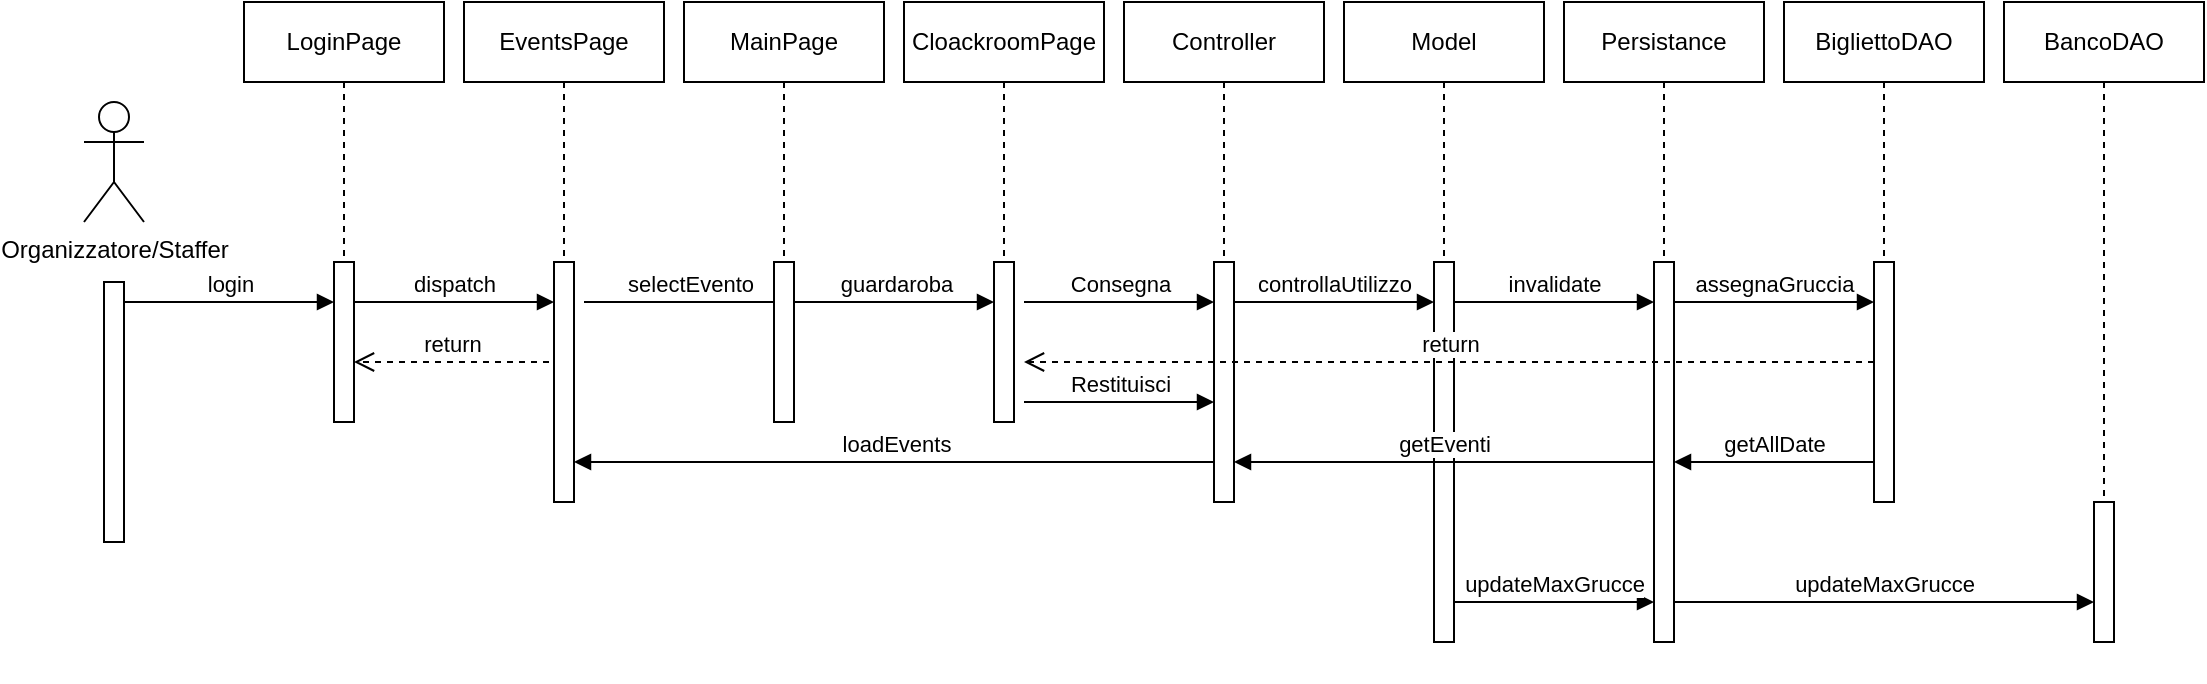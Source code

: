 <mxfile version="26.0.16">
  <diagram name="Page-1" id="qtzBd56Y72MIpkaMbCtu">
    <mxGraphModel dx="1574" dy="965" grid="1" gridSize="10" guides="1" tooltips="1" connect="1" arrows="1" fold="1" page="1" pageScale="1" pageWidth="1169" pageHeight="827" math="0" shadow="0">
      <root>
        <mxCell id="0" />
        <mxCell id="1" parent="0" />
        <mxCell id="7uTut0DsjVxzeyFyZjMN-1" value="Organizzatore/Staffer" style="shape=umlActor;verticalLabelPosition=bottom;verticalAlign=top;html=1;" vertex="1" parent="1">
          <mxGeometry x="1200" y="90" width="30" height="60" as="geometry" />
        </mxCell>
        <mxCell id="7uTut0DsjVxzeyFyZjMN-2" value="" style="html=1;points=[[0,0,0,0,5],[0,1,0,0,-5],[1,0,0,0,5],[1,1,0,0,-5]];perimeter=orthogonalPerimeter;outlineConnect=0;targetShapes=umlLifeline;portConstraint=eastwest;newEdgeStyle={&quot;curved&quot;:0,&quot;rounded&quot;:0};" vertex="1" parent="1">
          <mxGeometry x="1210" y="180" width="10" height="130" as="geometry" />
        </mxCell>
        <mxCell id="7uTut0DsjVxzeyFyZjMN-3" value="login" style="html=1;verticalAlign=bottom;endArrow=block;edgeStyle=elbowEdgeStyle;elbow=vertical;curved=0;rounded=0;" edge="1" parent="1">
          <mxGeometry x="-0.003" relative="1" as="geometry">
            <mxPoint x="1220" y="190" as="sourcePoint" />
            <Array as="points">
              <mxPoint x="1305" y="190" />
            </Array>
            <mxPoint x="1325" y="190" as="targetPoint" />
            <mxPoint as="offset" />
          </mxGeometry>
        </mxCell>
        <mxCell id="7uTut0DsjVxzeyFyZjMN-4" value="" style="group" vertex="1" connectable="0" parent="1">
          <mxGeometry x="1280" y="40" width="100" height="210" as="geometry" />
        </mxCell>
        <mxCell id="7uTut0DsjVxzeyFyZjMN-5" value="LoginPage" style="shape=umlLifeline;perimeter=lifelinePerimeter;whiteSpace=wrap;html=1;container=0;dropTarget=0;collapsible=0;recursiveResize=0;outlineConnect=0;portConstraint=eastwest;newEdgeStyle={&quot;edgeStyle&quot;:&quot;elbowEdgeStyle&quot;,&quot;elbow&quot;:&quot;vertical&quot;,&quot;curved&quot;:0,&quot;rounded&quot;:0};" vertex="1" parent="7uTut0DsjVxzeyFyZjMN-4">
          <mxGeometry width="100" height="210" as="geometry" />
        </mxCell>
        <mxCell id="7uTut0DsjVxzeyFyZjMN-6" value="" style="html=1;points=[[0,0,0,0,5],[0,1,0,0,-5],[1,0,0,0,5],[1,1,0,0,-5]];perimeter=orthogonalPerimeter;outlineConnect=0;targetShapes=umlLifeline;portConstraint=eastwest;newEdgeStyle={&quot;curved&quot;:0,&quot;rounded&quot;:0};" vertex="1" parent="7uTut0DsjVxzeyFyZjMN-4">
          <mxGeometry x="45" y="130" width="10" height="80" as="geometry" />
        </mxCell>
        <mxCell id="7uTut0DsjVxzeyFyZjMN-7" value="return" style="html=1;verticalAlign=bottom;endArrow=open;dashed=1;endSize=8;curved=0;rounded=0;entryX=1.5;entryY=0.625;entryDx=0;entryDy=0;entryPerimeter=0;" edge="1" parent="7uTut0DsjVxzeyFyZjMN-4">
          <mxGeometry relative="1" as="geometry">
            <mxPoint x="152.5" y="180" as="sourcePoint" />
            <mxPoint x="55" y="180" as="targetPoint" />
          </mxGeometry>
        </mxCell>
        <mxCell id="7uTut0DsjVxzeyFyZjMN-8" value="dispatch" style="html=1;verticalAlign=bottom;endArrow=block;edgeStyle=elbowEdgeStyle;elbow=vertical;curved=0;rounded=0;" edge="1" parent="1" source="7uTut0DsjVxzeyFyZjMN-6" target="7uTut0DsjVxzeyFyZjMN-11">
          <mxGeometry relative="1" as="geometry">
            <mxPoint x="1340" y="190" as="sourcePoint" />
            <Array as="points">
              <mxPoint x="1390" y="190" />
            </Array>
            <mxPoint x="1430" y="190" as="targetPoint" />
          </mxGeometry>
        </mxCell>
        <mxCell id="7uTut0DsjVxzeyFyZjMN-9" value="" style="group" vertex="1" connectable="0" parent="1">
          <mxGeometry x="1390" y="40" width="100" height="270" as="geometry" />
        </mxCell>
        <mxCell id="7uTut0DsjVxzeyFyZjMN-10" value="EventsPage" style="shape=umlLifeline;perimeter=lifelinePerimeter;whiteSpace=wrap;html=1;container=0;dropTarget=0;collapsible=0;recursiveResize=0;outlineConnect=0;portConstraint=eastwest;newEdgeStyle={&quot;edgeStyle&quot;:&quot;elbowEdgeStyle&quot;,&quot;elbow&quot;:&quot;vertical&quot;,&quot;curved&quot;:0,&quot;rounded&quot;:0};" vertex="1" parent="7uTut0DsjVxzeyFyZjMN-9">
          <mxGeometry width="100" height="210" as="geometry" />
        </mxCell>
        <mxCell id="7uTut0DsjVxzeyFyZjMN-11" value="" style="html=1;points=[[0,0,0,0,5],[0,1,0,0,-5],[1,0,0,0,5],[1,1,0,0,-5]];perimeter=orthogonalPerimeter;outlineConnect=0;targetShapes=umlLifeline;portConstraint=eastwest;newEdgeStyle={&quot;curved&quot;:0,&quot;rounded&quot;:0};" vertex="1" parent="7uTut0DsjVxzeyFyZjMN-9">
          <mxGeometry x="45" y="130" width="10" height="120" as="geometry" />
        </mxCell>
        <mxCell id="7uTut0DsjVxzeyFyZjMN-12" value="selectEvento" style="html=1;verticalAlign=bottom;endArrow=block;edgeStyle=elbowEdgeStyle;elbow=vertical;curved=0;rounded=0;" edge="1" parent="1">
          <mxGeometry x="-0.003" relative="1" as="geometry">
            <mxPoint x="1450" y="190" as="sourcePoint" />
            <Array as="points">
              <mxPoint x="1535" y="190" />
            </Array>
            <mxPoint x="1555" y="190" as="targetPoint" />
            <mxPoint as="offset" />
          </mxGeometry>
        </mxCell>
        <mxCell id="7uTut0DsjVxzeyFyZjMN-13" value="" style="group" vertex="1" connectable="0" parent="1">
          <mxGeometry x="1500" y="40" width="100" height="210" as="geometry" />
        </mxCell>
        <mxCell id="7uTut0DsjVxzeyFyZjMN-14" value="MainPage" style="shape=umlLifeline;perimeter=lifelinePerimeter;whiteSpace=wrap;html=1;container=0;dropTarget=0;collapsible=0;recursiveResize=0;outlineConnect=0;portConstraint=eastwest;newEdgeStyle={&quot;edgeStyle&quot;:&quot;elbowEdgeStyle&quot;,&quot;elbow&quot;:&quot;vertical&quot;,&quot;curved&quot;:0,&quot;rounded&quot;:0};" vertex="1" parent="7uTut0DsjVxzeyFyZjMN-13">
          <mxGeometry width="100" height="210" as="geometry" />
        </mxCell>
        <mxCell id="7uTut0DsjVxzeyFyZjMN-15" value="" style="html=1;points=[[0,0,0,0,5],[0,1,0,0,-5],[1,0,0,0,5],[1,1,0,0,-5]];perimeter=orthogonalPerimeter;outlineConnect=0;targetShapes=umlLifeline;portConstraint=eastwest;newEdgeStyle={&quot;curved&quot;:0,&quot;rounded&quot;:0};" vertex="1" parent="7uTut0DsjVxzeyFyZjMN-13">
          <mxGeometry x="45" y="130" width="10" height="80" as="geometry" />
        </mxCell>
        <mxCell id="7uTut0DsjVxzeyFyZjMN-16" value="guardaroba" style="html=1;verticalAlign=bottom;endArrow=block;edgeStyle=elbowEdgeStyle;elbow=vertical;curved=0;rounded=0;" edge="1" parent="1" source="7uTut0DsjVxzeyFyZjMN-15" target="7uTut0DsjVxzeyFyZjMN-40">
          <mxGeometry x="0.012" relative="1" as="geometry">
            <mxPoint x="1560" y="190" as="sourcePoint" />
            <Array as="points">
              <mxPoint x="1610" y="190" />
            </Array>
            <mxPoint x="1650" y="200" as="targetPoint" />
            <mxPoint as="offset" />
          </mxGeometry>
        </mxCell>
        <mxCell id="7uTut0DsjVxzeyFyZjMN-17" value="" style="group" vertex="1" connectable="0" parent="1">
          <mxGeometry x="1720" y="40" width="100" height="260" as="geometry" />
        </mxCell>
        <mxCell id="7uTut0DsjVxzeyFyZjMN-18" value="Controller" style="shape=umlLifeline;perimeter=lifelinePerimeter;whiteSpace=wrap;html=1;container=0;dropTarget=0;collapsible=0;recursiveResize=0;outlineConnect=0;portConstraint=eastwest;newEdgeStyle={&quot;edgeStyle&quot;:&quot;elbowEdgeStyle&quot;,&quot;elbow&quot;:&quot;vertical&quot;,&quot;curved&quot;:0,&quot;rounded&quot;:0};" vertex="1" parent="7uTut0DsjVxzeyFyZjMN-17">
          <mxGeometry width="100" height="210" as="geometry" />
        </mxCell>
        <mxCell id="7uTut0DsjVxzeyFyZjMN-19" value="" style="html=1;points=[[0,0,0,0,5],[0,1,0,0,-5],[1,0,0,0,5],[1,1,0,0,-5]];perimeter=orthogonalPerimeter;outlineConnect=0;targetShapes=umlLifeline;portConstraint=eastwest;newEdgeStyle={&quot;curved&quot;:0,&quot;rounded&quot;:0};" vertex="1" parent="7uTut0DsjVxzeyFyZjMN-17">
          <mxGeometry x="45" y="130" width="10" height="120" as="geometry" />
        </mxCell>
        <mxCell id="7uTut0DsjVxzeyFyZjMN-20" value="Restituisci" style="html=1;verticalAlign=bottom;endArrow=block;edgeStyle=elbowEdgeStyle;elbow=vertical;curved=0;rounded=0;" edge="1" parent="7uTut0DsjVxzeyFyZjMN-17">
          <mxGeometry relative="1" as="geometry">
            <mxPoint x="-50" y="200" as="sourcePoint" />
            <Array as="points">
              <mxPoint x="5" y="200" />
            </Array>
            <mxPoint x="45" y="200" as="targetPoint" />
            <mxPoint as="offset" />
          </mxGeometry>
        </mxCell>
        <mxCell id="7uTut0DsjVxzeyFyZjMN-21" value="" style="group" vertex="1" connectable="0" parent="1">
          <mxGeometry x="1830" y="40" width="100" height="340" as="geometry" />
        </mxCell>
        <mxCell id="7uTut0DsjVxzeyFyZjMN-22" value="Model" style="shape=umlLifeline;perimeter=lifelinePerimeter;whiteSpace=wrap;html=1;container=0;dropTarget=0;collapsible=0;recursiveResize=0;outlineConnect=0;portConstraint=eastwest;newEdgeStyle={&quot;edgeStyle&quot;:&quot;elbowEdgeStyle&quot;,&quot;elbow&quot;:&quot;vertical&quot;,&quot;curved&quot;:0,&quot;rounded&quot;:0};" vertex="1" parent="7uTut0DsjVxzeyFyZjMN-21">
          <mxGeometry width="100" height="210" as="geometry" />
        </mxCell>
        <mxCell id="7uTut0DsjVxzeyFyZjMN-23" value="" style="html=1;points=[[0,0,0,0,5],[0,1,0,0,-5],[1,0,0,0,5],[1,1,0,0,-5]];perimeter=orthogonalPerimeter;outlineConnect=0;targetShapes=umlLifeline;portConstraint=eastwest;newEdgeStyle={&quot;curved&quot;:0,&quot;rounded&quot;:0};" vertex="1" parent="7uTut0DsjVxzeyFyZjMN-21">
          <mxGeometry x="45" y="130" width="10" height="190" as="geometry" />
        </mxCell>
        <mxCell id="7uTut0DsjVxzeyFyZjMN-24" value="controllaUtilizzo" style="html=1;verticalAlign=bottom;endArrow=block;edgeStyle=elbowEdgeStyle;elbow=vertical;curved=0;rounded=0;" edge="1" parent="7uTut0DsjVxzeyFyZjMN-21">
          <mxGeometry relative="1" as="geometry">
            <mxPoint x="-55" y="150" as="sourcePoint" />
            <Array as="points">
              <mxPoint y="150" />
            </Array>
            <mxPoint x="45" y="150" as="targetPoint" />
          </mxGeometry>
        </mxCell>
        <mxCell id="7uTut0DsjVxzeyFyZjMN-25" value="updateMaxGrucce" style="html=1;verticalAlign=bottom;endArrow=block;edgeStyle=elbowEdgeStyle;elbow=horizontal;curved=0;rounded=0;" edge="1" parent="7uTut0DsjVxzeyFyZjMN-21">
          <mxGeometry relative="1" as="geometry">
            <mxPoint x="55" y="300" as="sourcePoint" />
            <Array as="points">
              <mxPoint x="110" y="300" />
            </Array>
            <mxPoint x="155" y="300" as="targetPoint" />
          </mxGeometry>
        </mxCell>
        <mxCell id="7uTut0DsjVxzeyFyZjMN-26" value="" style="group" vertex="1" connectable="0" parent="1">
          <mxGeometry x="1940" y="40" width="100" height="340" as="geometry" />
        </mxCell>
        <mxCell id="7uTut0DsjVxzeyFyZjMN-27" value="Persistance" style="shape=umlLifeline;perimeter=lifelinePerimeter;whiteSpace=wrap;html=1;container=0;dropTarget=0;collapsible=0;recursiveResize=0;outlineConnect=0;portConstraint=eastwest;newEdgeStyle={&quot;edgeStyle&quot;:&quot;elbowEdgeStyle&quot;,&quot;elbow&quot;:&quot;vertical&quot;,&quot;curved&quot;:0,&quot;rounded&quot;:0};" vertex="1" parent="7uTut0DsjVxzeyFyZjMN-26">
          <mxGeometry width="100" height="210" as="geometry" />
        </mxCell>
        <mxCell id="7uTut0DsjVxzeyFyZjMN-28" value="" style="html=1;points=[[0,0,0,0,5],[0,1,0,0,-5],[1,0,0,0,5],[1,1,0,0,-5]];perimeter=orthogonalPerimeter;outlineConnect=0;targetShapes=umlLifeline;portConstraint=eastwest;newEdgeStyle={&quot;curved&quot;:0,&quot;rounded&quot;:0};" vertex="1" parent="7uTut0DsjVxzeyFyZjMN-26">
          <mxGeometry x="45" y="130" width="10" height="190" as="geometry" />
        </mxCell>
        <mxCell id="7uTut0DsjVxzeyFyZjMN-29" value="invalidate" style="html=1;verticalAlign=bottom;endArrow=block;edgeStyle=elbowEdgeStyle;elbow=vertical;curved=0;rounded=0;" edge="1" parent="7uTut0DsjVxzeyFyZjMN-26">
          <mxGeometry relative="1" as="geometry">
            <mxPoint x="-55" y="150" as="sourcePoint" />
            <Array as="points">
              <mxPoint y="150" />
            </Array>
            <mxPoint x="45" y="150" as="targetPoint" />
          </mxGeometry>
        </mxCell>
        <mxCell id="7uTut0DsjVxzeyFyZjMN-30" value="updateMaxGrucce" style="html=1;verticalAlign=bottom;endArrow=block;edgeStyle=elbowEdgeStyle;elbow=horizontal;curved=0;rounded=0;" edge="1" parent="7uTut0DsjVxzeyFyZjMN-26" target="7uTut0DsjVxzeyFyZjMN-44">
          <mxGeometry relative="1" as="geometry">
            <mxPoint x="55" y="300" as="sourcePoint" />
            <Array as="points">
              <mxPoint x="110" y="300" />
            </Array>
            <mxPoint x="155" y="300" as="targetPoint" />
          </mxGeometry>
        </mxCell>
        <mxCell id="7uTut0DsjVxzeyFyZjMN-31" value="" style="group" vertex="1" connectable="0" parent="1">
          <mxGeometry x="2050" y="40" width="100" height="270" as="geometry" />
        </mxCell>
        <mxCell id="7uTut0DsjVxzeyFyZjMN-32" value="BigliettoDAO" style="shape=umlLifeline;perimeter=lifelinePerimeter;whiteSpace=wrap;html=1;container=0;dropTarget=0;collapsible=0;recursiveResize=0;outlineConnect=0;portConstraint=eastwest;newEdgeStyle={&quot;edgeStyle&quot;:&quot;elbowEdgeStyle&quot;,&quot;elbow&quot;:&quot;vertical&quot;,&quot;curved&quot;:0,&quot;rounded&quot;:0};" vertex="1" parent="7uTut0DsjVxzeyFyZjMN-31">
          <mxGeometry width="100" height="210" as="geometry" />
        </mxCell>
        <mxCell id="7uTut0DsjVxzeyFyZjMN-33" value="" style="html=1;points=[[0,0,0,0,5],[0,1,0,0,-5],[1,0,0,0,5],[1,1,0,0,-5]];perimeter=orthogonalPerimeter;outlineConnect=0;targetShapes=umlLifeline;portConstraint=eastwest;newEdgeStyle={&quot;curved&quot;:0,&quot;rounded&quot;:0};" vertex="1" parent="7uTut0DsjVxzeyFyZjMN-31">
          <mxGeometry x="45" y="130" width="10" height="120" as="geometry" />
        </mxCell>
        <mxCell id="7uTut0DsjVxzeyFyZjMN-34" value="assegnaGruccia" style="html=1;verticalAlign=bottom;endArrow=block;edgeStyle=elbowEdgeStyle;elbow=vertical;curved=0;rounded=0;" edge="1" parent="7uTut0DsjVxzeyFyZjMN-31">
          <mxGeometry relative="1" as="geometry">
            <mxPoint x="-55" y="150" as="sourcePoint" />
            <Array as="points">
              <mxPoint y="150" />
            </Array>
            <mxPoint x="45" y="150" as="targetPoint" />
          </mxGeometry>
        </mxCell>
        <mxCell id="7uTut0DsjVxzeyFyZjMN-35" value="loadEvents" style="html=1;verticalAlign=bottom;endArrow=block;edgeStyle=elbowEdgeStyle;elbow=vertical;curved=0;rounded=0;" edge="1" parent="1" source="7uTut0DsjVxzeyFyZjMN-19" target="7uTut0DsjVxzeyFyZjMN-11">
          <mxGeometry x="-0.003" relative="1" as="geometry">
            <mxPoint x="1660" y="290" as="sourcePoint" />
            <Array as="points">
              <mxPoint x="1550" y="270" />
            </Array>
            <mxPoint x="1610" y="290" as="targetPoint" />
            <mxPoint as="offset" />
          </mxGeometry>
        </mxCell>
        <mxCell id="7uTut0DsjVxzeyFyZjMN-36" value="getEventi" style="html=1;verticalAlign=bottom;endArrow=block;edgeStyle=elbowEdgeStyle;elbow=vertical;curved=0;rounded=0;" edge="1" parent="1" source="7uTut0DsjVxzeyFyZjMN-28" target="7uTut0DsjVxzeyFyZjMN-19">
          <mxGeometry relative="1" as="geometry">
            <mxPoint x="1785" y="200" as="sourcePoint" />
            <Array as="points">
              <mxPoint x="1830" y="270" />
            </Array>
            <mxPoint x="1885" y="200" as="targetPoint" />
          </mxGeometry>
        </mxCell>
        <mxCell id="7uTut0DsjVxzeyFyZjMN-37" value="getAllDate" style="html=1;verticalAlign=bottom;endArrow=block;edgeStyle=elbowEdgeStyle;elbow=vertical;curved=0;rounded=0;" edge="1" parent="1" source="7uTut0DsjVxzeyFyZjMN-33" target="7uTut0DsjVxzeyFyZjMN-28">
          <mxGeometry x="-0.003" relative="1" as="geometry">
            <mxPoint x="1775" y="280" as="sourcePoint" />
            <Array as="points">
              <mxPoint x="2050" y="270" />
            </Array>
            <mxPoint x="1555" y="280" as="targetPoint" />
            <mxPoint as="offset" />
          </mxGeometry>
        </mxCell>
        <mxCell id="7uTut0DsjVxzeyFyZjMN-38" value="" style="group" vertex="1" connectable="0" parent="1">
          <mxGeometry x="1610" y="40" width="100" height="260" as="geometry" />
        </mxCell>
        <mxCell id="7uTut0DsjVxzeyFyZjMN-39" value="CloackroomPage" style="shape=umlLifeline;perimeter=lifelinePerimeter;whiteSpace=wrap;html=1;container=0;dropTarget=0;collapsible=0;recursiveResize=0;outlineConnect=0;portConstraint=eastwest;newEdgeStyle={&quot;edgeStyle&quot;:&quot;elbowEdgeStyle&quot;,&quot;elbow&quot;:&quot;vertical&quot;,&quot;curved&quot;:0,&quot;rounded&quot;:0};" vertex="1" parent="7uTut0DsjVxzeyFyZjMN-38">
          <mxGeometry width="100" height="210" as="geometry" />
        </mxCell>
        <mxCell id="7uTut0DsjVxzeyFyZjMN-40" value="" style="html=1;points=[[0,0,0,0,5],[0,1,0,0,-5],[1,0,0,0,5],[1,1,0,0,-5]];perimeter=orthogonalPerimeter;outlineConnect=0;targetShapes=umlLifeline;portConstraint=eastwest;newEdgeStyle={&quot;curved&quot;:0,&quot;rounded&quot;:0};" vertex="1" parent="7uTut0DsjVxzeyFyZjMN-38">
          <mxGeometry x="45" y="130" width="10" height="80" as="geometry" />
        </mxCell>
        <mxCell id="7uTut0DsjVxzeyFyZjMN-41" value="Consegna" style="html=1;verticalAlign=bottom;endArrow=block;edgeStyle=elbowEdgeStyle;elbow=vertical;curved=0;rounded=0;" edge="1" parent="7uTut0DsjVxzeyFyZjMN-38" target="7uTut0DsjVxzeyFyZjMN-19">
          <mxGeometry relative="1" as="geometry">
            <mxPoint x="60" y="150" as="sourcePoint" />
            <Array as="points">
              <mxPoint x="115" y="150" />
            </Array>
            <mxPoint x="160" y="150" as="targetPoint" />
            <mxPoint as="offset" />
          </mxGeometry>
        </mxCell>
        <mxCell id="7uTut0DsjVxzeyFyZjMN-42" value="" style="group" vertex="1" connectable="0" parent="1">
          <mxGeometry x="2160" y="40" width="100" height="320" as="geometry" />
        </mxCell>
        <mxCell id="7uTut0DsjVxzeyFyZjMN-43" value="BancoDAO" style="shape=umlLifeline;perimeter=lifelinePerimeter;whiteSpace=wrap;html=1;container=0;dropTarget=0;collapsible=0;recursiveResize=0;outlineConnect=0;portConstraint=eastwest;newEdgeStyle={&quot;edgeStyle&quot;:&quot;elbowEdgeStyle&quot;,&quot;elbow&quot;:&quot;vertical&quot;,&quot;curved&quot;:0,&quot;rounded&quot;:0};" vertex="1" parent="7uTut0DsjVxzeyFyZjMN-42">
          <mxGeometry width="100" height="280" as="geometry" />
        </mxCell>
        <mxCell id="7uTut0DsjVxzeyFyZjMN-44" value="" style="html=1;points=[[0,0,0,0,5],[0,1,0,0,-5],[1,0,0,0,5],[1,1,0,0,-5]];perimeter=orthogonalPerimeter;outlineConnect=0;targetShapes=umlLifeline;portConstraint=eastwest;newEdgeStyle={&quot;curved&quot;:0,&quot;rounded&quot;:0};" vertex="1" parent="7uTut0DsjVxzeyFyZjMN-42">
          <mxGeometry x="45" y="250" width="10" height="70" as="geometry" />
        </mxCell>
        <mxCell id="7uTut0DsjVxzeyFyZjMN-45" value="return" style="html=1;verticalAlign=bottom;endArrow=open;dashed=1;endSize=8;curved=0;rounded=0;entryX=1.5;entryY=0.625;entryDx=0;entryDy=0;entryPerimeter=0;" edge="1" parent="1" source="7uTut0DsjVxzeyFyZjMN-33" target="7uTut0DsjVxzeyFyZjMN-40">
          <mxGeometry relative="1" as="geometry">
            <mxPoint x="2090" y="230" as="sourcePoint" />
            <mxPoint x="2010" y="230" as="targetPoint" />
          </mxGeometry>
        </mxCell>
      </root>
    </mxGraphModel>
  </diagram>
</mxfile>
